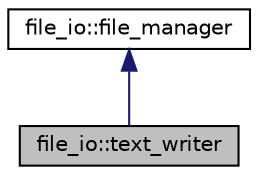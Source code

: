 digraph "file_io::text_writer"
{
 // LATEX_PDF_SIZE
  edge [fontname="Helvetica",fontsize="10",labelfontname="Helvetica",labelfontsize="10"];
  node [fontname="Helvetica",fontsize="10",shape=record];
  Node1 [label="file_io::text_writer",height=0.2,width=0.4,color="black", fillcolor="grey75", style="filled", fontcolor="black",tooltip="Defines a mechanism for writing text files."];
  Node2 -> Node1 [dir="back",color="midnightblue",fontsize="10",style="solid",fontname="Helvetica"];
  Node2 [label="file_io::file_manager",height=0.2,width=0.4,color="black", fillcolor="white", style="filled",URL="$structfile__io_1_1file__manager.html",tooltip="Defines a base type for managint file I/O."];
}
